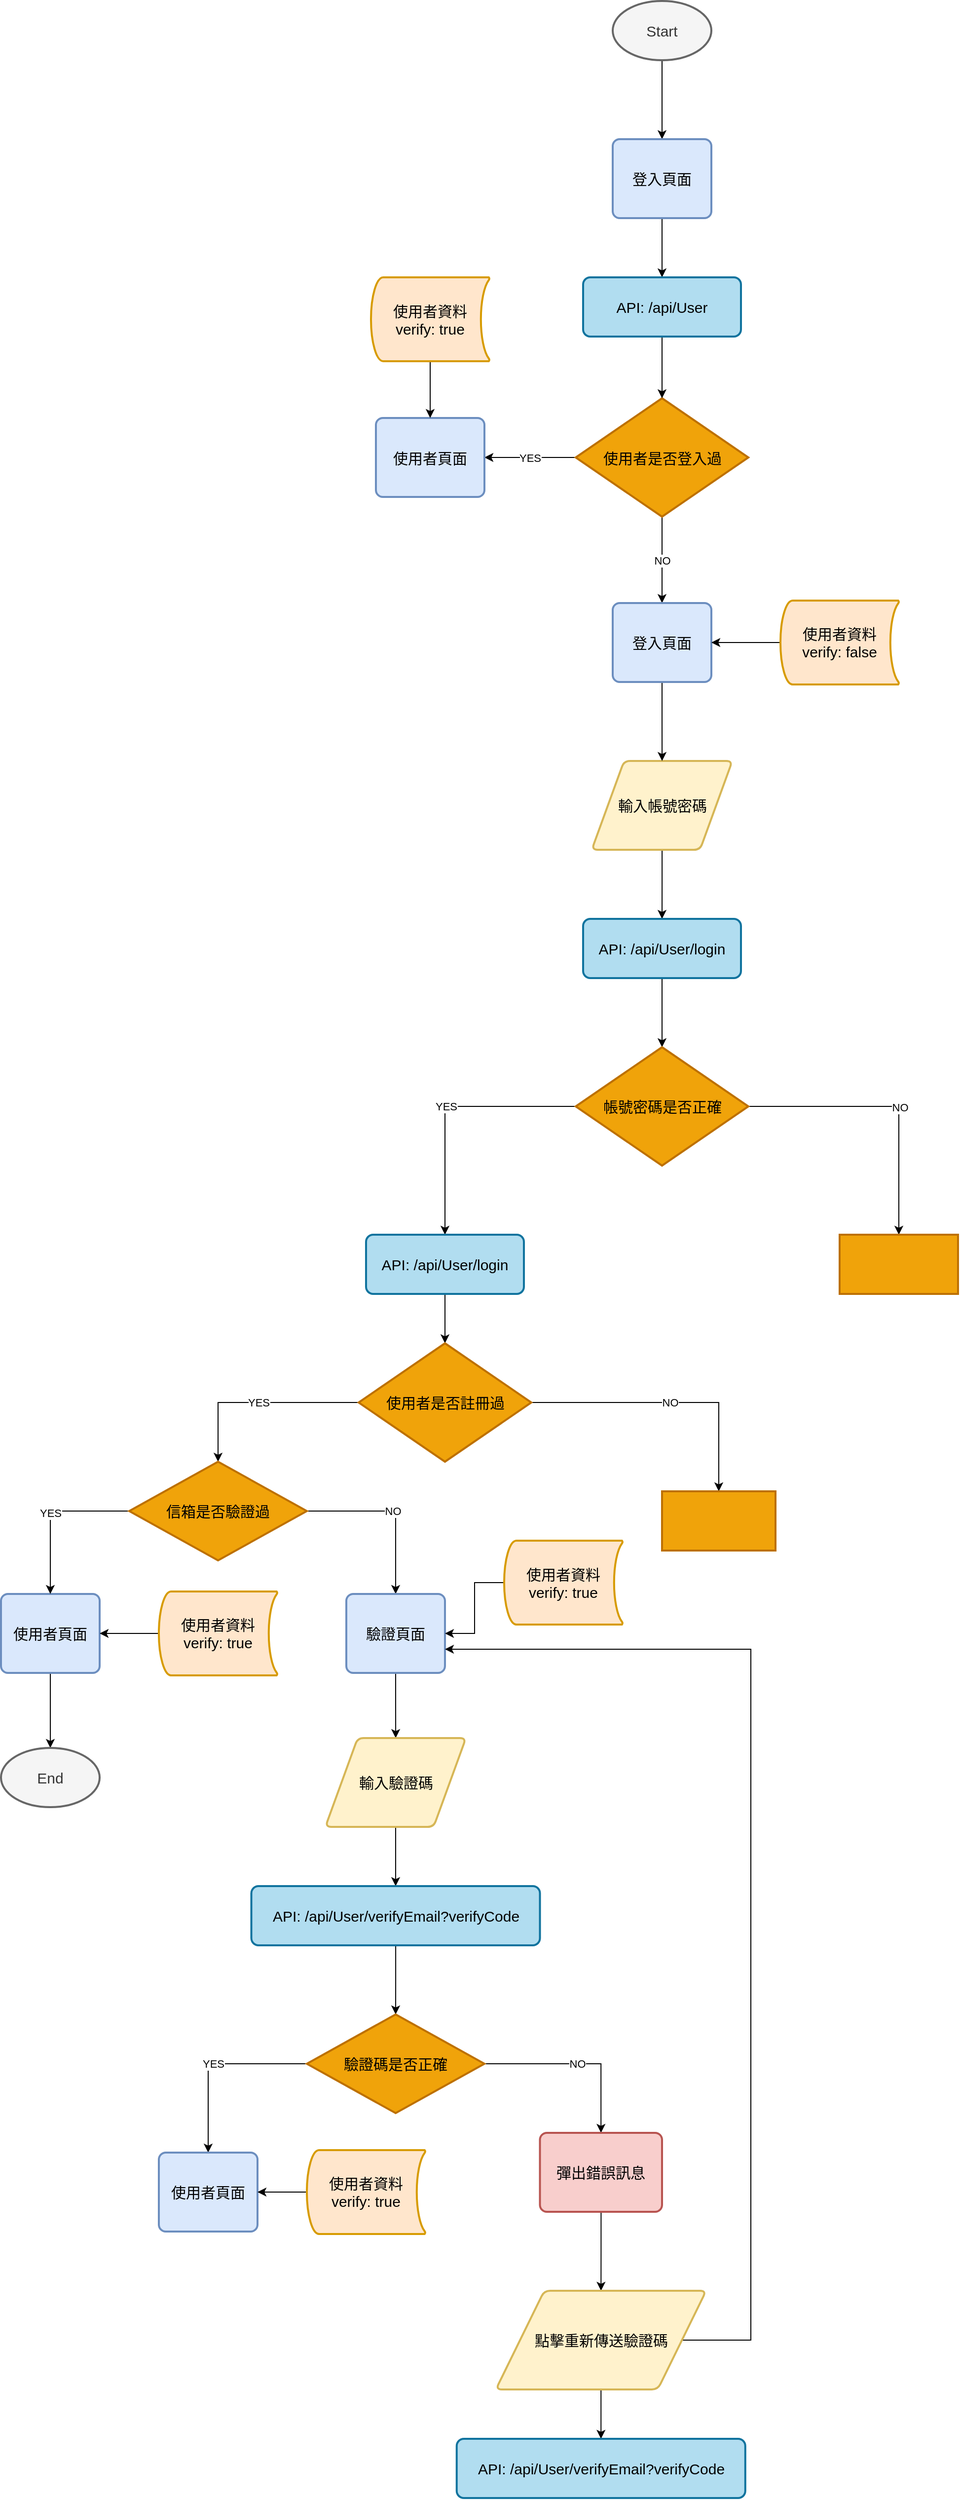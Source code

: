 <mxfile version="21.2.3" type="github">
  <diagram id="C5RBs43oDa-KdzZeNtuy" name="Page-1">
    <mxGraphModel dx="2062" dy="636" grid="1" gridSize="10" guides="1" tooltips="1" connect="1" arrows="1" fold="1" page="1" pageScale="1" pageWidth="827" pageHeight="1169" math="0" shadow="0">
      <root>
        <mxCell id="WIyWlLk6GJQsqaUBKTNV-0" />
        <mxCell id="WIyWlLk6GJQsqaUBKTNV-1" parent="WIyWlLk6GJQsqaUBKTNV-0" />
        <mxCell id="G0qrcTiUP46AO4iO0_e4-3" value="" style="edgeStyle=orthogonalEdgeStyle;rounded=0;orthogonalLoop=1;jettySize=auto;html=1;" parent="WIyWlLk6GJQsqaUBKTNV-1" source="G0qrcTiUP46AO4iO0_e4-1" target="G0qrcTiUP46AO4iO0_e4-2" edge="1">
          <mxGeometry relative="1" as="geometry">
            <Array as="points">
              <mxPoint x="380" y="160" />
              <mxPoint x="380" y="160" />
            </Array>
          </mxGeometry>
        </mxCell>
        <mxCell id="G0qrcTiUP46AO4iO0_e4-1" value="&lt;font style=&quot;font-size: 15px;&quot;&gt;Start&lt;/font&gt;" style="strokeWidth=2;html=1;shape=mxgraph.flowchart.start_1;whiteSpace=wrap;fillColor=#f5f5f5;strokeColor=#666666;fontColor=#333333;" parent="WIyWlLk6GJQsqaUBKTNV-1" vertex="1">
          <mxGeometry x="330" y="60" width="100" height="60" as="geometry" />
        </mxCell>
        <mxCell id="G0qrcTiUP46AO4iO0_e4-65" value="" style="edgeStyle=orthogonalEdgeStyle;rounded=0;orthogonalLoop=1;jettySize=auto;html=1;" parent="WIyWlLk6GJQsqaUBKTNV-1" source="G0qrcTiUP46AO4iO0_e4-2" target="G0qrcTiUP46AO4iO0_e4-55" edge="1">
          <mxGeometry relative="1" as="geometry" />
        </mxCell>
        <mxCell id="G0qrcTiUP46AO4iO0_e4-2" value="&lt;font style=&quot;font-size: 15px;&quot;&gt;登入頁面&lt;/font&gt;" style="rounded=1;whiteSpace=wrap;html=1;absoluteArcSize=1;arcSize=14;strokeWidth=2;fillColor=#dae8fc;strokeColor=#6c8ebf;" parent="WIyWlLk6GJQsqaUBKTNV-1" vertex="1">
          <mxGeometry x="330" y="200" width="100" height="80" as="geometry" />
        </mxCell>
        <mxCell id="G0qrcTiUP46AO4iO0_e4-53" value="" style="edgeStyle=orthogonalEdgeStyle;rounded=0;orthogonalLoop=1;jettySize=auto;html=1;" parent="WIyWlLk6GJQsqaUBKTNV-1" source="G0qrcTiUP46AO4iO0_e4-6" target="G0qrcTiUP46AO4iO0_e4-8" edge="1">
          <mxGeometry relative="1" as="geometry" />
        </mxCell>
        <mxCell id="G0qrcTiUP46AO4iO0_e4-6" value="&lt;font style=&quot;font-size: 15px;&quot;&gt;輸入帳號密碼&lt;/font&gt;" style="shape=parallelogram;html=1;strokeWidth=2;perimeter=parallelogramPerimeter;whiteSpace=wrap;rounded=1;arcSize=12;size=0.23;fillColor=#fff2cc;strokeColor=#d6b656;" parent="WIyWlLk6GJQsqaUBKTNV-1" vertex="1">
          <mxGeometry x="308.75" y="830" width="142.5" height="90" as="geometry" />
        </mxCell>
        <mxCell id="G0qrcTiUP46AO4iO0_e4-12" value="" style="edgeStyle=orthogonalEdgeStyle;rounded=0;orthogonalLoop=1;jettySize=auto;html=1;" parent="WIyWlLk6GJQsqaUBKTNV-1" source="G0qrcTiUP46AO4iO0_e4-8" target="G0qrcTiUP46AO4iO0_e4-11" edge="1">
          <mxGeometry relative="1" as="geometry" />
        </mxCell>
        <mxCell id="G0qrcTiUP46AO4iO0_e4-8" value="&lt;font style=&quot;font-size: 15px;&quot;&gt;API: /api/User/login&lt;/font&gt;" style="whiteSpace=wrap;html=1;fillColor=#b1ddf0;strokeColor=#10739e;strokeWidth=2;rounded=1;arcSize=12;" parent="WIyWlLk6GJQsqaUBKTNV-1" vertex="1">
          <mxGeometry x="300" y="990" width="160" height="60" as="geometry" />
        </mxCell>
        <mxCell id="G0qrcTiUP46AO4iO0_e4-14" value="YES" style="edgeStyle=orthogonalEdgeStyle;rounded=0;orthogonalLoop=1;jettySize=auto;html=1;labelPosition=center;verticalLabelPosition=middle;align=center;verticalAlign=middle;entryX=0.5;entryY=0;entryDx=0;entryDy=0;" parent="WIyWlLk6GJQsqaUBKTNV-1" source="G0qrcTiUP46AO4iO0_e4-11" target="G0qrcTiUP46AO4iO0_e4-21" edge="1">
          <mxGeometry relative="1" as="geometry">
            <mxPoint x="160" y="1310" as="targetPoint" />
          </mxGeometry>
        </mxCell>
        <mxCell id="G0qrcTiUP46AO4iO0_e4-19" value="" style="edgeStyle=orthogonalEdgeStyle;rounded=0;orthogonalLoop=1;jettySize=auto;html=1;" parent="WIyWlLk6GJQsqaUBKTNV-1" source="G0qrcTiUP46AO4iO0_e4-11" target="G0qrcTiUP46AO4iO0_e4-18" edge="1">
          <mxGeometry relative="1" as="geometry" />
        </mxCell>
        <mxCell id="G0qrcTiUP46AO4iO0_e4-20" value="NO" style="edgeLabel;html=1;align=center;verticalAlign=middle;resizable=0;points=[];" parent="G0qrcTiUP46AO4iO0_e4-19" vertex="1" connectable="0">
          <mxGeometry x="0.084" y="1" relative="1" as="geometry">
            <mxPoint as="offset" />
          </mxGeometry>
        </mxCell>
        <mxCell id="G0qrcTiUP46AO4iO0_e4-11" value="&lt;font style=&quot;font-size: 15px;&quot;&gt;帳號密碼是否正確&lt;/font&gt;" style="strokeWidth=2;html=1;shape=mxgraph.flowchart.decision;whiteSpace=wrap;fillColor=#f0a30a;strokeColor=#BD7000;fontColor=#000000;" parent="WIyWlLk6GJQsqaUBKTNV-1" vertex="1">
          <mxGeometry x="292.5" y="1120" width="175" height="120" as="geometry" />
        </mxCell>
        <mxCell id="G0qrcTiUP46AO4iO0_e4-18" value="" style="whiteSpace=wrap;html=1;fillColor=#f0a30a;strokeColor=#BD7000;fontColor=#000000;strokeWidth=2;" parent="WIyWlLk6GJQsqaUBKTNV-1" vertex="1">
          <mxGeometry x="560" y="1310" width="120" height="60" as="geometry" />
        </mxCell>
        <mxCell id="G0qrcTiUP46AO4iO0_e4-36" value="" style="edgeStyle=orthogonalEdgeStyle;rounded=0;orthogonalLoop=1;jettySize=auto;html=1;" parent="WIyWlLk6GJQsqaUBKTNV-1" source="G0qrcTiUP46AO4iO0_e4-21" target="G0qrcTiUP46AO4iO0_e4-23" edge="1">
          <mxGeometry relative="1" as="geometry" />
        </mxCell>
        <mxCell id="G0qrcTiUP46AO4iO0_e4-21" value="&lt;font style=&quot;font-size: 15px;&quot;&gt;API: /api/User/login&lt;/font&gt;" style="whiteSpace=wrap;html=1;fillColor=#b1ddf0;strokeColor=#10739e;strokeWidth=2;rounded=1;arcSize=12;" parent="WIyWlLk6GJQsqaUBKTNV-1" vertex="1">
          <mxGeometry x="80" y="1310" width="160" height="60" as="geometry" />
        </mxCell>
        <mxCell id="G0qrcTiUP46AO4iO0_e4-28" value="NO" style="edgeStyle=orthogonalEdgeStyle;rounded=0;orthogonalLoop=1;jettySize=auto;html=1;" parent="WIyWlLk6GJQsqaUBKTNV-1" source="G0qrcTiUP46AO4iO0_e4-23" target="G0qrcTiUP46AO4iO0_e4-27" edge="1">
          <mxGeometry relative="1" as="geometry" />
        </mxCell>
        <mxCell id="G0qrcTiUP46AO4iO0_e4-44" value="YES" style="edgeStyle=orthogonalEdgeStyle;rounded=0;orthogonalLoop=1;jettySize=auto;html=1;entryX=0.5;entryY=0;entryDx=0;entryDy=0;" parent="WIyWlLk6GJQsqaUBKTNV-1" source="G0qrcTiUP46AO4iO0_e4-23" edge="1" target="G0qrcTiUP46AO4iO0_e4-43">
          <mxGeometry relative="1" as="geometry">
            <mxPoint x="-70" y="1560" as="targetPoint" />
          </mxGeometry>
        </mxCell>
        <mxCell id="G0qrcTiUP46AO4iO0_e4-23" value="&lt;span style=&quot;font-size: 15px;&quot;&gt;使用者是否註冊過&lt;/span&gt;" style="strokeWidth=2;html=1;shape=mxgraph.flowchart.decision;whiteSpace=wrap;fillColor=#f0a30a;strokeColor=#BD7000;fontColor=#000000;" parent="WIyWlLk6GJQsqaUBKTNV-1" vertex="1">
          <mxGeometry x="72.5" y="1420" width="175" height="120" as="geometry" />
        </mxCell>
        <mxCell id="G0qrcTiUP46AO4iO0_e4-27" value="" style="whiteSpace=wrap;html=1;fillColor=#f0a30a;strokeColor=#BD7000;fontColor=#000000;strokeWidth=2;" parent="WIyWlLk6GJQsqaUBKTNV-1" vertex="1">
          <mxGeometry x="380" y="1570" width="115" height="60" as="geometry" />
        </mxCell>
        <mxCell id="cKhb7KRjt8YxdGWHHUgP-29" value="" style="edgeStyle=orthogonalEdgeStyle;rounded=0;orthogonalLoop=1;jettySize=auto;html=1;" edge="1" parent="WIyWlLk6GJQsqaUBKTNV-1" source="G0qrcTiUP46AO4iO0_e4-33" target="cKhb7KRjt8YxdGWHHUgP-28">
          <mxGeometry relative="1" as="geometry" />
        </mxCell>
        <mxCell id="G0qrcTiUP46AO4iO0_e4-33" value="&lt;font style=&quot;font-size: 15px;&quot;&gt;使用者頁面&lt;/font&gt;" style="rounded=1;whiteSpace=wrap;html=1;absoluteArcSize=1;arcSize=14;strokeWidth=2;fillColor=#dae8fc;strokeColor=#6c8ebf;" parent="WIyWlLk6GJQsqaUBKTNV-1" vertex="1">
          <mxGeometry x="-290" y="1674" width="100" height="80" as="geometry" />
        </mxCell>
        <mxCell id="G0qrcTiUP46AO4iO0_e4-93" value="YES" style="edgeStyle=orthogonalEdgeStyle;rounded=0;orthogonalLoop=1;jettySize=auto;html=1;entryX=0.5;entryY=0;entryDx=0;entryDy=0;" parent="WIyWlLk6GJQsqaUBKTNV-1" source="G0qrcTiUP46AO4iO0_e4-43" target="G0qrcTiUP46AO4iO0_e4-33" edge="1">
          <mxGeometry relative="1" as="geometry" />
        </mxCell>
        <mxCell id="cKhb7KRjt8YxdGWHHUgP-2" value="NO" style="edgeStyle=orthogonalEdgeStyle;rounded=0;orthogonalLoop=1;jettySize=auto;html=1;" edge="1" parent="WIyWlLk6GJQsqaUBKTNV-1" source="G0qrcTiUP46AO4iO0_e4-43" target="cKhb7KRjt8YxdGWHHUgP-0">
          <mxGeometry relative="1" as="geometry" />
        </mxCell>
        <mxCell id="G0qrcTiUP46AO4iO0_e4-43" value="&lt;font style=&quot;font-size: 15px;&quot;&gt;信箱是否驗證過&lt;/font&gt;" style="rhombus;whiteSpace=wrap;html=1;fillColor=#f0a30a;strokeColor=#BD7000;fontColor=#000000;strokeWidth=2;" parent="WIyWlLk6GJQsqaUBKTNV-1" vertex="1">
          <mxGeometry x="-160" y="1540" width="180" height="100" as="geometry" />
        </mxCell>
        <mxCell id="G0qrcTiUP46AO4iO0_e4-74" value="YES" style="edgeStyle=orthogonalEdgeStyle;rounded=0;orthogonalLoop=1;jettySize=auto;html=1;" parent="WIyWlLk6GJQsqaUBKTNV-1" source="G0qrcTiUP46AO4iO0_e4-50" target="G0qrcTiUP46AO4iO0_e4-73" edge="1">
          <mxGeometry relative="1" as="geometry" />
        </mxCell>
        <mxCell id="G0qrcTiUP46AO4iO0_e4-78" value="NO" style="edgeStyle=orthogonalEdgeStyle;rounded=0;orthogonalLoop=1;jettySize=auto;html=1;entryX=0.5;entryY=0;entryDx=0;entryDy=0;" parent="WIyWlLk6GJQsqaUBKTNV-1" source="G0qrcTiUP46AO4iO0_e4-50" target="G0qrcTiUP46AO4iO0_e4-75" edge="1">
          <mxGeometry relative="1" as="geometry" />
        </mxCell>
        <mxCell id="G0qrcTiUP46AO4iO0_e4-50" value="&lt;font style=&quot;font-size: 15px;&quot;&gt;使用者是否登入過&lt;/font&gt;" style="strokeWidth=2;html=1;shape=mxgraph.flowchart.decision;whiteSpace=wrap;fillColor=#f0a30a;strokeColor=#BD7000;fontColor=#000000;" parent="WIyWlLk6GJQsqaUBKTNV-1" vertex="1">
          <mxGeometry x="292.5" y="462.5" width="175" height="120" as="geometry" />
        </mxCell>
        <mxCell id="G0qrcTiUP46AO4iO0_e4-66" value="" style="edgeStyle=orthogonalEdgeStyle;rounded=0;orthogonalLoop=1;jettySize=auto;html=1;" parent="WIyWlLk6GJQsqaUBKTNV-1" source="G0qrcTiUP46AO4iO0_e4-55" target="G0qrcTiUP46AO4iO0_e4-50" edge="1">
          <mxGeometry relative="1" as="geometry" />
        </mxCell>
        <mxCell id="G0qrcTiUP46AO4iO0_e4-55" value="&lt;font style=&quot;font-size: 15px;&quot;&gt;API: /api/User&lt;/font&gt;" style="whiteSpace=wrap;html=1;fillColor=#b1ddf0;strokeColor=#10739e;strokeWidth=2;rounded=1;arcSize=12;" parent="WIyWlLk6GJQsqaUBKTNV-1" vertex="1">
          <mxGeometry x="300" y="340" width="160" height="60" as="geometry" />
        </mxCell>
        <mxCell id="G0qrcTiUP46AO4iO0_e4-73" value="&lt;font style=&quot;font-size: 15px;&quot;&gt;使用者頁面&lt;/font&gt;" style="rounded=1;whiteSpace=wrap;html=1;absoluteArcSize=1;arcSize=14;strokeWidth=2;fillColor=#dae8fc;strokeColor=#6c8ebf;" parent="WIyWlLk6GJQsqaUBKTNV-1" vertex="1">
          <mxGeometry x="90" y="482.5" width="110" height="80" as="geometry" />
        </mxCell>
        <mxCell id="G0qrcTiUP46AO4iO0_e4-76" value="" style="edgeStyle=orthogonalEdgeStyle;rounded=0;orthogonalLoop=1;jettySize=auto;html=1;" parent="WIyWlLk6GJQsqaUBKTNV-1" source="G0qrcTiUP46AO4iO0_e4-75" target="G0qrcTiUP46AO4iO0_e4-6" edge="1">
          <mxGeometry relative="1" as="geometry" />
        </mxCell>
        <mxCell id="G0qrcTiUP46AO4iO0_e4-75" value="&lt;font style=&quot;font-size: 15px;&quot;&gt;登入頁面&lt;/font&gt;" style="rounded=1;whiteSpace=wrap;html=1;absoluteArcSize=1;arcSize=14;strokeWidth=2;fillColor=#dae8fc;strokeColor=#6c8ebf;" parent="WIyWlLk6GJQsqaUBKTNV-1" vertex="1">
          <mxGeometry x="330" y="670" width="100" height="80" as="geometry" />
        </mxCell>
        <mxCell id="cKhb7KRjt8YxdGWHHUgP-18" value="" style="edgeStyle=orthogonalEdgeStyle;rounded=0;orthogonalLoop=1;jettySize=auto;html=1;" edge="1" parent="WIyWlLk6GJQsqaUBKTNV-1" source="G0qrcTiUP46AO4iO0_e4-89" target="G0qrcTiUP46AO4iO0_e4-75">
          <mxGeometry relative="1" as="geometry" />
        </mxCell>
        <mxCell id="G0qrcTiUP46AO4iO0_e4-89" value="&lt;font style=&quot;font-size: 15px;&quot;&gt;使用者資料&lt;br&gt;verify: false&lt;/font&gt;" style="strokeWidth=2;html=1;shape=mxgraph.flowchart.stored_data;whiteSpace=wrap;fillColor=#ffe6cc;strokeColor=#d79b00;" parent="WIyWlLk6GJQsqaUBKTNV-1" vertex="1">
          <mxGeometry x="500" y="667.5" width="120" height="85" as="geometry" />
        </mxCell>
        <mxCell id="cKhb7KRjt8YxdGWHHUgP-41" value="" style="edgeStyle=orthogonalEdgeStyle;rounded=0;orthogonalLoop=1;jettySize=auto;html=1;" edge="1" parent="WIyWlLk6GJQsqaUBKTNV-1" source="cKhb7KRjt8YxdGWHHUgP-0" target="cKhb7KRjt8YxdGWHHUgP-34">
          <mxGeometry relative="1" as="geometry" />
        </mxCell>
        <mxCell id="cKhb7KRjt8YxdGWHHUgP-0" value="&lt;span style=&quot;font-size: 15px;&quot;&gt;驗證頁面&lt;/span&gt;" style="rounded=1;whiteSpace=wrap;html=1;absoluteArcSize=1;arcSize=14;strokeWidth=2;fillColor=#dae8fc;strokeColor=#6c8ebf;" vertex="1" parent="WIyWlLk6GJQsqaUBKTNV-1">
          <mxGeometry x="60" y="1674" width="100" height="80" as="geometry" />
        </mxCell>
        <mxCell id="cKhb7KRjt8YxdGWHHUgP-20" value="" style="edgeStyle=orthogonalEdgeStyle;rounded=0;orthogonalLoop=1;jettySize=auto;html=1;" edge="1" parent="WIyWlLk6GJQsqaUBKTNV-1" source="cKhb7KRjt8YxdGWHHUgP-19" target="G0qrcTiUP46AO4iO0_e4-73">
          <mxGeometry relative="1" as="geometry" />
        </mxCell>
        <mxCell id="cKhb7KRjt8YxdGWHHUgP-19" value="&lt;font style=&quot;font-size: 15px;&quot;&gt;使用者資料&lt;br&gt;verify: true&lt;/font&gt;" style="strokeWidth=2;html=1;shape=mxgraph.flowchart.stored_data;whiteSpace=wrap;fillColor=#ffe6cc;strokeColor=#d79b00;" vertex="1" parent="WIyWlLk6GJQsqaUBKTNV-1">
          <mxGeometry x="85" y="340" width="120" height="85" as="geometry" />
        </mxCell>
        <mxCell id="cKhb7KRjt8YxdGWHHUgP-24" value="" style="edgeStyle=orthogonalEdgeStyle;rounded=0;orthogonalLoop=1;jettySize=auto;html=1;" edge="1" parent="WIyWlLk6GJQsqaUBKTNV-1" source="cKhb7KRjt8YxdGWHHUgP-21" target="cKhb7KRjt8YxdGWHHUgP-0">
          <mxGeometry relative="1" as="geometry" />
        </mxCell>
        <mxCell id="cKhb7KRjt8YxdGWHHUgP-21" value="&lt;font style=&quot;font-size: 15px;&quot;&gt;使用者資料&lt;br&gt;verify: true&lt;/font&gt;" style="strokeWidth=2;html=1;shape=mxgraph.flowchart.stored_data;whiteSpace=wrap;fillColor=#ffe6cc;strokeColor=#d79b00;" vertex="1" parent="WIyWlLk6GJQsqaUBKTNV-1">
          <mxGeometry x="220" y="1620" width="120" height="85" as="geometry" />
        </mxCell>
        <mxCell id="cKhb7KRjt8YxdGWHHUgP-23" value="" style="edgeStyle=orthogonalEdgeStyle;rounded=0;orthogonalLoop=1;jettySize=auto;html=1;" edge="1" parent="WIyWlLk6GJQsqaUBKTNV-1" source="cKhb7KRjt8YxdGWHHUgP-22" target="G0qrcTiUP46AO4iO0_e4-33">
          <mxGeometry relative="1" as="geometry" />
        </mxCell>
        <mxCell id="cKhb7KRjt8YxdGWHHUgP-22" value="&lt;font style=&quot;font-size: 15px;&quot;&gt;使用者資料&lt;br&gt;verify: true&lt;/font&gt;" style="strokeWidth=2;html=1;shape=mxgraph.flowchart.stored_data;whiteSpace=wrap;fillColor=#ffe6cc;strokeColor=#d79b00;" vertex="1" parent="WIyWlLk6GJQsqaUBKTNV-1">
          <mxGeometry x="-130" y="1671.5" width="120" height="85" as="geometry" />
        </mxCell>
        <mxCell id="cKhb7KRjt8YxdGWHHUgP-28" value="&lt;font style=&quot;font-size: 15px;&quot;&gt;End&lt;/font&gt;" style="strokeWidth=2;html=1;shape=mxgraph.flowchart.start_1;whiteSpace=wrap;fillColor=#f5f5f5;strokeColor=#666666;fontColor=#333333;" vertex="1" parent="WIyWlLk6GJQsqaUBKTNV-1">
          <mxGeometry x="-290" y="1830" width="100" height="60" as="geometry" />
        </mxCell>
        <mxCell id="cKhb7KRjt8YxdGWHHUgP-42" value="" style="edgeStyle=orthogonalEdgeStyle;rounded=0;orthogonalLoop=1;jettySize=auto;html=1;" edge="1" parent="WIyWlLk6GJQsqaUBKTNV-1" source="cKhb7KRjt8YxdGWHHUgP-34" target="cKhb7KRjt8YxdGWHHUgP-37">
          <mxGeometry relative="1" as="geometry" />
        </mxCell>
        <mxCell id="cKhb7KRjt8YxdGWHHUgP-34" value="&lt;font style=&quot;font-size: 15px;&quot;&gt;輸入驗證碼&lt;/font&gt;" style="shape=parallelogram;html=1;strokeWidth=2;perimeter=parallelogramPerimeter;whiteSpace=wrap;rounded=1;arcSize=12;size=0.23;fillColor=#fff2cc;strokeColor=#d6b656;" vertex="1" parent="WIyWlLk6GJQsqaUBKTNV-1">
          <mxGeometry x="38.75" y="1820" width="142.5" height="90" as="geometry" />
        </mxCell>
        <mxCell id="cKhb7KRjt8YxdGWHHUgP-44" value="" style="edgeStyle=orthogonalEdgeStyle;rounded=0;orthogonalLoop=1;jettySize=auto;html=1;" edge="1" parent="WIyWlLk6GJQsqaUBKTNV-1" source="cKhb7KRjt8YxdGWHHUgP-37" target="cKhb7KRjt8YxdGWHHUgP-43">
          <mxGeometry relative="1" as="geometry" />
        </mxCell>
        <mxCell id="cKhb7KRjt8YxdGWHHUgP-37" value="&lt;font style=&quot;font-size: 15px;&quot;&gt;API: /api/User/verifyEmail?verifyCode&lt;br&gt;&lt;/font&gt;" style="whiteSpace=wrap;html=1;fillColor=#b1ddf0;strokeColor=#10739e;strokeWidth=2;rounded=1;arcSize=12;" vertex="1" parent="WIyWlLk6GJQsqaUBKTNV-1">
          <mxGeometry x="-36.25" y="1970" width="292.5" height="60" as="geometry" />
        </mxCell>
        <mxCell id="cKhb7KRjt8YxdGWHHUgP-48" value="YES" style="edgeStyle=orthogonalEdgeStyle;rounded=0;orthogonalLoop=1;jettySize=auto;html=1;entryX=0.5;entryY=0;entryDx=0;entryDy=0;" edge="1" parent="WIyWlLk6GJQsqaUBKTNV-1" source="cKhb7KRjt8YxdGWHHUgP-43" target="cKhb7KRjt8YxdGWHHUgP-47">
          <mxGeometry relative="1" as="geometry" />
        </mxCell>
        <mxCell id="cKhb7KRjt8YxdGWHHUgP-53" value="NO" style="edgeStyle=orthogonalEdgeStyle;rounded=0;orthogonalLoop=1;jettySize=auto;html=1;entryX=0.5;entryY=0;entryDx=0;entryDy=0;" edge="1" parent="WIyWlLk6GJQsqaUBKTNV-1" source="cKhb7KRjt8YxdGWHHUgP-43" target="cKhb7KRjt8YxdGWHHUgP-52">
          <mxGeometry relative="1" as="geometry" />
        </mxCell>
        <mxCell id="cKhb7KRjt8YxdGWHHUgP-43" value="&lt;font style=&quot;font-size: 15px;&quot;&gt;驗證碼是否正確&lt;/font&gt;" style="rhombus;whiteSpace=wrap;html=1;fillColor=#f0a30a;strokeColor=#BD7000;fontColor=#000000;strokeWidth=2;" vertex="1" parent="WIyWlLk6GJQsqaUBKTNV-1">
          <mxGeometry x="20" y="2100" width="180" height="100" as="geometry" />
        </mxCell>
        <mxCell id="cKhb7KRjt8YxdGWHHUgP-47" value="&lt;font style=&quot;font-size: 15px;&quot;&gt;使用者頁面&lt;/font&gt;" style="rounded=1;whiteSpace=wrap;html=1;absoluteArcSize=1;arcSize=14;strokeWidth=2;fillColor=#dae8fc;strokeColor=#6c8ebf;" vertex="1" parent="WIyWlLk6GJQsqaUBKTNV-1">
          <mxGeometry x="-130" y="2240" width="100" height="80" as="geometry" />
        </mxCell>
        <mxCell id="cKhb7KRjt8YxdGWHHUgP-50" value="" style="edgeStyle=orthogonalEdgeStyle;rounded=0;orthogonalLoop=1;jettySize=auto;html=1;" edge="1" parent="WIyWlLk6GJQsqaUBKTNV-1" source="cKhb7KRjt8YxdGWHHUgP-49" target="cKhb7KRjt8YxdGWHHUgP-47">
          <mxGeometry relative="1" as="geometry" />
        </mxCell>
        <mxCell id="cKhb7KRjt8YxdGWHHUgP-49" value="&lt;font style=&quot;font-size: 15px;&quot;&gt;使用者資料&lt;br&gt;verify: true&lt;/font&gt;" style="strokeWidth=2;html=1;shape=mxgraph.flowchart.stored_data;whiteSpace=wrap;fillColor=#ffe6cc;strokeColor=#d79b00;" vertex="1" parent="WIyWlLk6GJQsqaUBKTNV-1">
          <mxGeometry x="20" y="2237.5" width="120" height="85" as="geometry" />
        </mxCell>
        <mxCell id="cKhb7KRjt8YxdGWHHUgP-57" value="" style="edgeStyle=orthogonalEdgeStyle;rounded=0;orthogonalLoop=1;jettySize=auto;html=1;" edge="1" parent="WIyWlLk6GJQsqaUBKTNV-1" source="cKhb7KRjt8YxdGWHHUgP-52" target="cKhb7KRjt8YxdGWHHUgP-56">
          <mxGeometry relative="1" as="geometry" />
        </mxCell>
        <mxCell id="cKhb7KRjt8YxdGWHHUgP-52" value="&lt;span style=&quot;font-size: 15px;&quot;&gt;彈出錯誤訊息&lt;/span&gt;" style="rounded=1;whiteSpace=wrap;html=1;absoluteArcSize=1;arcSize=14;strokeWidth=2;fillColor=#f8cecc;strokeColor=#b85450;" vertex="1" parent="WIyWlLk6GJQsqaUBKTNV-1">
          <mxGeometry x="256.25" y="2220" width="123.75" height="80" as="geometry" />
        </mxCell>
        <mxCell id="cKhb7KRjt8YxdGWHHUgP-59" style="edgeStyle=orthogonalEdgeStyle;rounded=0;orthogonalLoop=1;jettySize=auto;html=1;" edge="1" parent="WIyWlLk6GJQsqaUBKTNV-1" source="cKhb7KRjt8YxdGWHHUgP-56">
          <mxGeometry relative="1" as="geometry">
            <mxPoint x="160" y="1730" as="targetPoint" />
            <Array as="points">
              <mxPoint x="470" y="2430" />
              <mxPoint x="470" y="1730" />
              <mxPoint x="160" y="1730" />
            </Array>
          </mxGeometry>
        </mxCell>
        <mxCell id="cKhb7KRjt8YxdGWHHUgP-61" value="" style="edgeStyle=orthogonalEdgeStyle;rounded=0;orthogonalLoop=1;jettySize=auto;html=1;" edge="1" parent="WIyWlLk6GJQsqaUBKTNV-1" source="cKhb7KRjt8YxdGWHHUgP-56" target="cKhb7KRjt8YxdGWHHUgP-60">
          <mxGeometry relative="1" as="geometry" />
        </mxCell>
        <mxCell id="cKhb7KRjt8YxdGWHHUgP-56" value="&lt;font style=&quot;font-size: 15px;&quot;&gt;點擊重新傳送驗證碼&lt;/font&gt;" style="shape=parallelogram;html=1;strokeWidth=2;perimeter=parallelogramPerimeter;whiteSpace=wrap;rounded=1;arcSize=12;size=0.23;fillColor=#fff2cc;strokeColor=#d6b656;" vertex="1" parent="WIyWlLk6GJQsqaUBKTNV-1">
          <mxGeometry x="211.57" y="2380" width="213.12" height="100" as="geometry" />
        </mxCell>
        <mxCell id="cKhb7KRjt8YxdGWHHUgP-60" value="&lt;font style=&quot;font-size: 15px;&quot;&gt;API: /api/User/verifyEmail?verifyCode&lt;br&gt;&lt;/font&gt;" style="whiteSpace=wrap;html=1;fillColor=#b1ddf0;strokeColor=#10739e;strokeWidth=2;rounded=1;arcSize=12;" vertex="1" parent="WIyWlLk6GJQsqaUBKTNV-1">
          <mxGeometry x="171.88" y="2530" width="292.5" height="60" as="geometry" />
        </mxCell>
      </root>
    </mxGraphModel>
  </diagram>
</mxfile>
